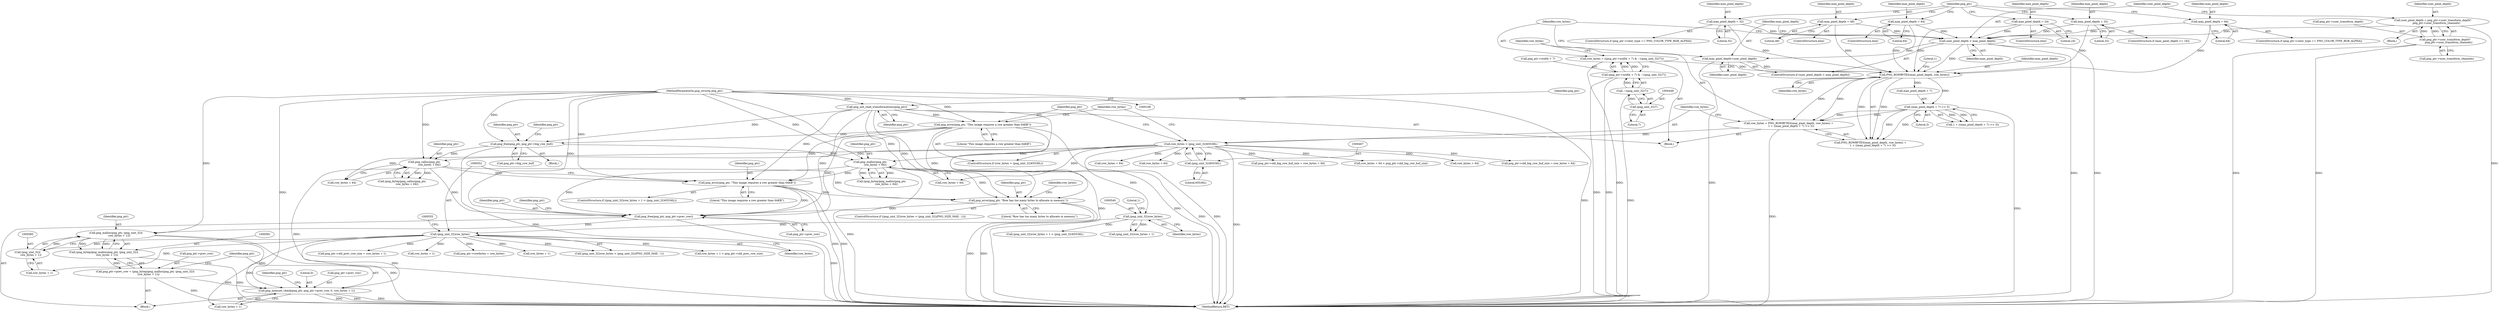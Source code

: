 digraph "0_Chrome_7f3d85b096f66870a15b37c2f40b219b2e292693_19@API" {
"1000589" [label="(Call,png_memset_check(png_ptr, png_ptr->prev_row, 0, row_bytes + 1))"];
"1000582" [label="(Call,png_malloc(png_ptr, (png_uint_32)(\n        row_bytes + 1)))"];
"1000571" [label="(Call,png_free(png_ptr, png_ptr->prev_row))"];
"1000559" [label="(Call,png_error(png_ptr, \"Row has too many bytes to allocate in memory.\"))"];
"1000508" [label="(Call,png_malloc(png_ptr,\n            row_bytes + 64))"];
"1000481" [label="(Call,png_free(png_ptr, png_ptr->big_row_buf))"];
"1000135" [label="(Call,png_init_read_transformations(png_ptr))"];
"1000109" [label="(MethodParameterIn,png_structp png_ptr)"];
"1000469" [label="(Call,png_error(png_ptr, \"This image requires a row greater than 64KB\"))"];
"1000464" [label="(Call,row_bytes > (png_uint_32)65536L)"];
"1000450" [label="(Call,row_bytes = PNG_ROWBYTES(max_pixel_depth, row_bytes) +\n      1 + ((max_pixel_depth + 7) >> 3))"];
"1000453" [label="(Call,PNG_ROWBYTES(max_pixel_depth, row_bytes))"];
"1000393" [label="(Call,max_pixel_depth = 32)"];
"1000435" [label="(Call,max_pixel_depth=user_pixel_depth)"];
"1000432" [label="(Call,user_pixel_depth > max_pixel_depth)"];
"1000422" [label="(Call,user_pixel_depth = png_ptr->user_transform_depth*\n         png_ptr->user_transform_channels)"];
"1000424" [label="(Call,png_ptr->user_transform_depth*\n         png_ptr->user_transform_channels)"];
"1000397" [label="(Call,max_pixel_depth = 24)"];
"1000411" [label="(Call,max_pixel_depth = 48)"];
"1000407" [label="(Call,max_pixel_depth = 64)"];
"1000377" [label="(Call,max_pixel_depth = 64)"];
"1000373" [label="(Call,max_pixel_depth = 32)"];
"1000438" [label="(Call,row_bytes = ((png_ptr->width + 7) & ~((png_uint_32)7)))"];
"1000440" [label="(Call,(png_ptr->width + 7) & ~((png_uint_32)7))"];
"1000446" [label="(Call,~((png_uint_32)7))"];
"1000447" [label="(Call,(png_uint_32)7)"];
"1000458" [label="(Call,(max_pixel_depth + 7) >> 3)"];
"1000466" [label="(Call,(png_uint_32)65536L)"];
"1000496" [label="(Call,png_calloc(png_ptr,\n            row_bytes + 64))"];
"1000546" [label="(Call,png_error(png_ptr, \"This image requires a row greater than 64KB\"))"];
"1000584" [label="(Call,(png_uint_32)(\n        row_bytes + 1))"];
"1000551" [label="(Call,(png_uint_32)row_bytes)"];
"1000539" [label="(Call,(png_uint_32)row_bytes)"];
"1000576" [label="(Call,png_ptr->prev_row = (png_bytep)png_malloc(png_ptr, (png_uint_32)(\n        row_bytes + 1)))"];
"1000580" [label="(Call,(png_bytep)png_malloc(png_ptr, (png_uint_32)(\n        row_bytes + 1)))"];
"1000396" [label="(ControlStructure,else)"];
"1000465" [label="(Identifier,row_bytes)"];
"1000449" [label="(Literal,7)"];
"1000409" [label="(Literal,64)"];
"1000468" [label="(Literal,65536L)"];
"1000452" [label="(Call,PNG_ROWBYTES(max_pixel_depth, row_bytes) +\n      1 + ((max_pixel_depth + 7) >> 3))"];
"1000570" [label="(Block,)"];
"1000549" [label="(ControlStructure,if ((png_uint_32)row_bytes > (png_uint_32)(PNG_SIZE_MAX - 1)))"];
"1000462" [label="(Literal,3)"];
"1000456" [label="(Call,1 + ((max_pixel_depth + 7) >> 3))"];
"1000572" [label="(Identifier,png_ptr)"];
"1000447" [label="(Call,(png_uint_32)7)"];
"1000497" [label="(Identifier,png_ptr)"];
"1000591" [label="(Call,png_ptr->prev_row)"];
"1000422" [label="(Call,user_pixel_depth = png_ptr->user_transform_depth*\n         png_ptr->user_transform_channels)"];
"1000411" [label="(Call,max_pixel_depth = 48)"];
"1000571" [label="(Call,png_free(png_ptr, png_ptr->prev_row))"];
"1000541" [label="(Identifier,row_bytes)"];
"1000471" [label="(Literal,\"This image requires a row greater than 64KB\")"];
"1000439" [label="(Identifier,row_bytes)"];
"1000458" [label="(Call,(max_pixel_depth + 7) >> 3)"];
"1000513" [label="(Call,png_ptr->old_big_row_buf_size = row_bytes + 64)"];
"1000378" [label="(Identifier,max_pixel_depth)"];
"1000546" [label="(Call,png_error(png_ptr, \"This image requires a row greater than 64KB\"))"];
"1000394" [label="(Identifier,max_pixel_depth)"];
"1000413" [label="(Literal,48)"];
"1000379" [label="(Literal,64)"];
"1000605" [label="(Call,png_ptr->rowbytes = row_bytes)"];
"1000560" [label="(Identifier,png_ptr)"];
"1000586" [label="(Call,row_bytes + 1)"];
"1000393" [label="(Call,max_pixel_depth = 32)"];
"1000576" [label="(Call,png_ptr->prev_row = (png_bytep)png_malloc(png_ptr, (png_uint_32)(\n        row_bytes + 1)))"];
"1000551" [label="(Call,(png_uint_32)row_bytes)"];
"1000488" [label="(Identifier,png_ptr)"];
"1000455" [label="(Identifier,row_bytes)"];
"1000424" [label="(Call,png_ptr->user_transform_depth*\n         png_ptr->user_transform_channels)"];
"1000578" [label="(Identifier,png_ptr)"];
"1000602" [label="(Call,row_bytes + 1)"];
"1000510" [label="(Call,row_bytes + 64)"];
"1000417" [label="(Identifier,png_ptr)"];
"1000408" [label="(Identifier,max_pixel_depth)"];
"1000375" [label="(Literal,32)"];
"1000135" [label="(Call,png_init_read_transformations(png_ptr))"];
"1000538" [label="(Call,(png_uint_32)row_bytes + 1)"];
"1000469" [label="(Call,png_error(png_ptr, \"This image requires a row greater than 64KB\"))"];
"1000657" [label="(MethodReturn,RET)"];
"1000475" [label="(Identifier,row_bytes)"];
"1000376" [label="(ControlStructure,else)"];
"1000470" [label="(Identifier,png_ptr)"];
"1000450" [label="(Call,row_bytes = PNG_ROWBYTES(max_pixel_depth, row_bytes) +\n      1 + ((max_pixel_depth + 7) >> 3))"];
"1000473" [label="(Call,row_bytes + 64 > png_ptr->old_big_row_buf_size)"];
"1000431" [label="(ControlStructure,if (user_pixel_depth > max_pixel_depth))"];
"1000542" [label="(Literal,1)"];
"1000582" [label="(Call,png_malloc(png_ptr, (png_uint_32)(\n        row_bytes + 1)))"];
"1000463" [label="(ControlStructure,if (row_bytes > (png_uint_32)65536L))"];
"1000474" [label="(Call,row_bytes + 64)"];
"1000536" [label="(ControlStructure,if ((png_uint_32)row_bytes + 1 > (png_uint_32)65536L))"];
"1000432" [label="(Call,user_pixel_depth > max_pixel_depth)"];
"1000459" [label="(Call,max_pixel_depth + 7)"];
"1000600" [label="(Identifier,png_ptr)"];
"1000550" [label="(Call,(png_uint_32)row_bytes > (png_uint_32)(PNG_SIZE_MAX - 1))"];
"1000584" [label="(Call,(png_uint_32)(\n        row_bytes + 1))"];
"1000483" [label="(Call,png_ptr->big_row_buf)"];
"1000438" [label="(Call,row_bytes = ((png_ptr->width + 7) & ~((png_uint_32)7)))"];
"1000373" [label="(Call,max_pixel_depth = 32)"];
"1000563" [label="(Call,row_bytes + 1 > png_ptr->old_prev_row_size)"];
"1000565" [label="(Identifier,row_bytes)"];
"1000457" [label="(Literal,1)"];
"1000583" [label="(Identifier,png_ptr)"];
"1000110" [label="(Block,)"];
"1000553" [label="(Identifier,row_bytes)"];
"1000537" [label="(Call,(png_uint_32)row_bytes + 1 > (png_uint_32)65536L)"];
"1000412" [label="(Identifier,max_pixel_depth)"];
"1000539" [label="(Call,(png_uint_32)row_bytes)"];
"1000387" [label="(ControlStructure,if (png_ptr->color_type == PNG_COLOR_TYPE_RGB_ALPHA))"];
"1000559" [label="(Call,png_error(png_ptr, \"Row has too many bytes to allocate in memory.\"))"];
"1000466" [label="(Call,(png_uint_32)65536L)"];
"1000395" [label="(Literal,32)"];
"1000374" [label="(Identifier,max_pixel_depth)"];
"1000598" [label="(Call,png_ptr->old_prev_row_size = row_bytes + 1)"];
"1000464" [label="(Call,row_bytes > (png_uint_32)65536L)"];
"1000397" [label="(Call,max_pixel_depth = 24)"];
"1000496" [label="(Call,png_calloc(png_ptr,\n            row_bytes + 64))"];
"1000577" [label="(Call,png_ptr->prev_row)"];
"1000494" [label="(Call,(png_bytep)png_calloc(png_ptr,\n            row_bytes + 64))"];
"1000498" [label="(Call,row_bytes + 64)"];
"1000580" [label="(Call,(png_bytep)png_malloc(png_ptr, (png_uint_32)(\n        row_bytes + 1)))"];
"1000425" [label="(Call,png_ptr->user_transform_depth)"];
"1000407" [label="(Call,max_pixel_depth = 64)"];
"1000564" [label="(Call,row_bytes + 1)"];
"1000547" [label="(Identifier,png_ptr)"];
"1000433" [label="(Identifier,user_pixel_depth)"];
"1000437" [label="(Identifier,user_pixel_depth)"];
"1000509" [label="(Identifier,png_ptr)"];
"1000548" [label="(Literal,\"This image requires a row greater than 64KB\")"];
"1000506" [label="(Call,(png_bytep)png_malloc(png_ptr,\n            row_bytes + 64))"];
"1000451" [label="(Identifier,row_bytes)"];
"1000454" [label="(Identifier,max_pixel_depth)"];
"1000594" [label="(Literal,0)"];
"1000529" [label="(Call,png_ptr->old_big_row_buf_size = row_bytes + 64)"];
"1000533" [label="(Call,row_bytes + 64)"];
"1000109" [label="(MethodParameterIn,png_structp png_ptr)"];
"1000590" [label="(Identifier,png_ptr)"];
"1000595" [label="(Call,row_bytes + 1)"];
"1000480" [label="(Block,)"];
"1000428" [label="(Call,png_ptr->user_transform_channels)"];
"1000399" [label="(Literal,24)"];
"1000369" [label="(ControlStructure,if (max_pixel_depth <= 16))"];
"1000446" [label="(Call,~((png_uint_32)7))"];
"1000436" [label="(Identifier,max_pixel_depth)"];
"1000136" [label="(Identifier,png_ptr)"];
"1000508" [label="(Call,png_malloc(png_ptr,\n            row_bytes + 64))"];
"1000440" [label="(Call,(png_ptr->width + 7) & ~((png_uint_32)7))"];
"1000517" [label="(Call,row_bytes + 64)"];
"1000377" [label="(Call,max_pixel_depth = 64)"];
"1000401" [label="(ControlStructure,if (png_ptr->color_type == PNG_COLOR_TYPE_RGB_ALPHA))"];
"1000573" [label="(Call,png_ptr->prev_row)"];
"1000589" [label="(Call,png_memset_check(png_ptr, png_ptr->prev_row, 0, row_bytes + 1))"];
"1000423" [label="(Identifier,user_pixel_depth)"];
"1000398" [label="(Identifier,max_pixel_depth)"];
"1000561" [label="(Literal,\"Row has too many bytes to allocate in memory.\")"];
"1000139" [label="(Identifier,png_ptr)"];
"1000420" [label="(Block,)"];
"1000453" [label="(Call,PNG_ROWBYTES(max_pixel_depth, row_bytes))"];
"1000482" [label="(Identifier,png_ptr)"];
"1000410" [label="(ControlStructure,else)"];
"1000434" [label="(Identifier,max_pixel_depth)"];
"1000435" [label="(Call,max_pixel_depth=user_pixel_depth)"];
"1000481" [label="(Call,png_free(png_ptr, png_ptr->big_row_buf))"];
"1000441" [label="(Call,png_ptr->width + 7)"];
"1000589" -> "1000570"  [label="AST: "];
"1000589" -> "1000595"  [label="CFG: "];
"1000590" -> "1000589"  [label="AST: "];
"1000591" -> "1000589"  [label="AST: "];
"1000594" -> "1000589"  [label="AST: "];
"1000595" -> "1000589"  [label="AST: "];
"1000600" -> "1000589"  [label="CFG: "];
"1000589" -> "1000657"  [label="DDG: "];
"1000589" -> "1000657"  [label="DDG: "];
"1000589" -> "1000657"  [label="DDG: "];
"1000582" -> "1000589"  [label="DDG: "];
"1000109" -> "1000589"  [label="DDG: "];
"1000576" -> "1000589"  [label="DDG: "];
"1000551" -> "1000589"  [label="DDG: "];
"1000582" -> "1000580"  [label="AST: "];
"1000582" -> "1000584"  [label="CFG: "];
"1000583" -> "1000582"  [label="AST: "];
"1000584" -> "1000582"  [label="AST: "];
"1000580" -> "1000582"  [label="CFG: "];
"1000582" -> "1000657"  [label="DDG: "];
"1000582" -> "1000580"  [label="DDG: "];
"1000582" -> "1000580"  [label="DDG: "];
"1000571" -> "1000582"  [label="DDG: "];
"1000109" -> "1000582"  [label="DDG: "];
"1000584" -> "1000582"  [label="DDG: "];
"1000571" -> "1000570"  [label="AST: "];
"1000571" -> "1000573"  [label="CFG: "];
"1000572" -> "1000571"  [label="AST: "];
"1000573" -> "1000571"  [label="AST: "];
"1000578" -> "1000571"  [label="CFG: "];
"1000571" -> "1000657"  [label="DDG: "];
"1000559" -> "1000571"  [label="DDG: "];
"1000508" -> "1000571"  [label="DDG: "];
"1000496" -> "1000571"  [label="DDG: "];
"1000546" -> "1000571"  [label="DDG: "];
"1000135" -> "1000571"  [label="DDG: "];
"1000469" -> "1000571"  [label="DDG: "];
"1000109" -> "1000571"  [label="DDG: "];
"1000559" -> "1000549"  [label="AST: "];
"1000559" -> "1000561"  [label="CFG: "];
"1000560" -> "1000559"  [label="AST: "];
"1000561" -> "1000559"  [label="AST: "];
"1000565" -> "1000559"  [label="CFG: "];
"1000559" -> "1000657"  [label="DDG: "];
"1000559" -> "1000657"  [label="DDG: "];
"1000508" -> "1000559"  [label="DDG: "];
"1000496" -> "1000559"  [label="DDG: "];
"1000546" -> "1000559"  [label="DDG: "];
"1000135" -> "1000559"  [label="DDG: "];
"1000469" -> "1000559"  [label="DDG: "];
"1000109" -> "1000559"  [label="DDG: "];
"1000508" -> "1000506"  [label="AST: "];
"1000508" -> "1000510"  [label="CFG: "];
"1000509" -> "1000508"  [label="AST: "];
"1000510" -> "1000508"  [label="AST: "];
"1000506" -> "1000508"  [label="CFG: "];
"1000508" -> "1000657"  [label="DDG: "];
"1000508" -> "1000506"  [label="DDG: "];
"1000508" -> "1000506"  [label="DDG: "];
"1000481" -> "1000508"  [label="DDG: "];
"1000109" -> "1000508"  [label="DDG: "];
"1000464" -> "1000508"  [label="DDG: "];
"1000508" -> "1000546"  [label="DDG: "];
"1000481" -> "1000480"  [label="AST: "];
"1000481" -> "1000483"  [label="CFG: "];
"1000482" -> "1000481"  [label="AST: "];
"1000483" -> "1000481"  [label="AST: "];
"1000488" -> "1000481"  [label="CFG: "];
"1000481" -> "1000657"  [label="DDG: "];
"1000135" -> "1000481"  [label="DDG: "];
"1000469" -> "1000481"  [label="DDG: "];
"1000109" -> "1000481"  [label="DDG: "];
"1000481" -> "1000496"  [label="DDG: "];
"1000135" -> "1000110"  [label="AST: "];
"1000135" -> "1000136"  [label="CFG: "];
"1000136" -> "1000135"  [label="AST: "];
"1000139" -> "1000135"  [label="CFG: "];
"1000135" -> "1000657"  [label="DDG: "];
"1000135" -> "1000657"  [label="DDG: "];
"1000109" -> "1000135"  [label="DDG: "];
"1000135" -> "1000469"  [label="DDG: "];
"1000135" -> "1000546"  [label="DDG: "];
"1000109" -> "1000108"  [label="AST: "];
"1000109" -> "1000657"  [label="DDG: "];
"1000109" -> "1000469"  [label="DDG: "];
"1000109" -> "1000496"  [label="DDG: "];
"1000109" -> "1000546"  [label="DDG: "];
"1000469" -> "1000463"  [label="AST: "];
"1000469" -> "1000471"  [label="CFG: "];
"1000470" -> "1000469"  [label="AST: "];
"1000471" -> "1000469"  [label="AST: "];
"1000475" -> "1000469"  [label="CFG: "];
"1000469" -> "1000657"  [label="DDG: "];
"1000469" -> "1000657"  [label="DDG: "];
"1000469" -> "1000546"  [label="DDG: "];
"1000464" -> "1000463"  [label="AST: "];
"1000464" -> "1000466"  [label="CFG: "];
"1000465" -> "1000464"  [label="AST: "];
"1000466" -> "1000464"  [label="AST: "];
"1000470" -> "1000464"  [label="CFG: "];
"1000475" -> "1000464"  [label="CFG: "];
"1000464" -> "1000657"  [label="DDG: "];
"1000450" -> "1000464"  [label="DDG: "];
"1000466" -> "1000464"  [label="DDG: "];
"1000464" -> "1000473"  [label="DDG: "];
"1000464" -> "1000474"  [label="DDG: "];
"1000464" -> "1000496"  [label="DDG: "];
"1000464" -> "1000498"  [label="DDG: "];
"1000464" -> "1000510"  [label="DDG: "];
"1000464" -> "1000513"  [label="DDG: "];
"1000464" -> "1000517"  [label="DDG: "];
"1000464" -> "1000529"  [label="DDG: "];
"1000464" -> "1000533"  [label="DDG: "];
"1000464" -> "1000539"  [label="DDG: "];
"1000450" -> "1000110"  [label="AST: "];
"1000450" -> "1000452"  [label="CFG: "];
"1000451" -> "1000450"  [label="AST: "];
"1000452" -> "1000450"  [label="AST: "];
"1000465" -> "1000450"  [label="CFG: "];
"1000450" -> "1000657"  [label="DDG: "];
"1000453" -> "1000450"  [label="DDG: "];
"1000453" -> "1000450"  [label="DDG: "];
"1000458" -> "1000450"  [label="DDG: "];
"1000458" -> "1000450"  [label="DDG: "];
"1000453" -> "1000452"  [label="AST: "];
"1000453" -> "1000455"  [label="CFG: "];
"1000454" -> "1000453"  [label="AST: "];
"1000455" -> "1000453"  [label="AST: "];
"1000457" -> "1000453"  [label="CFG: "];
"1000453" -> "1000452"  [label="DDG: "];
"1000453" -> "1000452"  [label="DDG: "];
"1000393" -> "1000453"  [label="DDG: "];
"1000435" -> "1000453"  [label="DDG: "];
"1000397" -> "1000453"  [label="DDG: "];
"1000411" -> "1000453"  [label="DDG: "];
"1000377" -> "1000453"  [label="DDG: "];
"1000373" -> "1000453"  [label="DDG: "];
"1000432" -> "1000453"  [label="DDG: "];
"1000407" -> "1000453"  [label="DDG: "];
"1000438" -> "1000453"  [label="DDG: "];
"1000453" -> "1000458"  [label="DDG: "];
"1000453" -> "1000459"  [label="DDG: "];
"1000393" -> "1000387"  [label="AST: "];
"1000393" -> "1000395"  [label="CFG: "];
"1000394" -> "1000393"  [label="AST: "];
"1000395" -> "1000393"  [label="AST: "];
"1000417" -> "1000393"  [label="CFG: "];
"1000393" -> "1000432"  [label="DDG: "];
"1000435" -> "1000431"  [label="AST: "];
"1000435" -> "1000437"  [label="CFG: "];
"1000436" -> "1000435"  [label="AST: "];
"1000437" -> "1000435"  [label="AST: "];
"1000439" -> "1000435"  [label="CFG: "];
"1000435" -> "1000657"  [label="DDG: "];
"1000432" -> "1000435"  [label="DDG: "];
"1000432" -> "1000431"  [label="AST: "];
"1000432" -> "1000434"  [label="CFG: "];
"1000433" -> "1000432"  [label="AST: "];
"1000434" -> "1000432"  [label="AST: "];
"1000436" -> "1000432"  [label="CFG: "];
"1000439" -> "1000432"  [label="CFG: "];
"1000432" -> "1000657"  [label="DDG: "];
"1000432" -> "1000657"  [label="DDG: "];
"1000422" -> "1000432"  [label="DDG: "];
"1000397" -> "1000432"  [label="DDG: "];
"1000411" -> "1000432"  [label="DDG: "];
"1000407" -> "1000432"  [label="DDG: "];
"1000377" -> "1000432"  [label="DDG: "];
"1000373" -> "1000432"  [label="DDG: "];
"1000422" -> "1000420"  [label="AST: "];
"1000422" -> "1000424"  [label="CFG: "];
"1000423" -> "1000422"  [label="AST: "];
"1000424" -> "1000422"  [label="AST: "];
"1000433" -> "1000422"  [label="CFG: "];
"1000422" -> "1000657"  [label="DDG: "];
"1000424" -> "1000422"  [label="DDG: "];
"1000424" -> "1000422"  [label="DDG: "];
"1000424" -> "1000428"  [label="CFG: "];
"1000425" -> "1000424"  [label="AST: "];
"1000428" -> "1000424"  [label="AST: "];
"1000424" -> "1000657"  [label="DDG: "];
"1000424" -> "1000657"  [label="DDG: "];
"1000397" -> "1000396"  [label="AST: "];
"1000397" -> "1000399"  [label="CFG: "];
"1000398" -> "1000397"  [label="AST: "];
"1000399" -> "1000397"  [label="AST: "];
"1000417" -> "1000397"  [label="CFG: "];
"1000411" -> "1000410"  [label="AST: "];
"1000411" -> "1000413"  [label="CFG: "];
"1000412" -> "1000411"  [label="AST: "];
"1000413" -> "1000411"  [label="AST: "];
"1000417" -> "1000411"  [label="CFG: "];
"1000407" -> "1000401"  [label="AST: "];
"1000407" -> "1000409"  [label="CFG: "];
"1000408" -> "1000407"  [label="AST: "];
"1000409" -> "1000407"  [label="AST: "];
"1000417" -> "1000407"  [label="CFG: "];
"1000377" -> "1000376"  [label="AST: "];
"1000377" -> "1000379"  [label="CFG: "];
"1000378" -> "1000377"  [label="AST: "];
"1000379" -> "1000377"  [label="AST: "];
"1000417" -> "1000377"  [label="CFG: "];
"1000373" -> "1000369"  [label="AST: "];
"1000373" -> "1000375"  [label="CFG: "];
"1000374" -> "1000373"  [label="AST: "];
"1000375" -> "1000373"  [label="AST: "];
"1000417" -> "1000373"  [label="CFG: "];
"1000438" -> "1000110"  [label="AST: "];
"1000438" -> "1000440"  [label="CFG: "];
"1000439" -> "1000438"  [label="AST: "];
"1000440" -> "1000438"  [label="AST: "];
"1000451" -> "1000438"  [label="CFG: "];
"1000438" -> "1000657"  [label="DDG: "];
"1000440" -> "1000438"  [label="DDG: "];
"1000440" -> "1000438"  [label="DDG: "];
"1000440" -> "1000446"  [label="CFG: "];
"1000441" -> "1000440"  [label="AST: "];
"1000446" -> "1000440"  [label="AST: "];
"1000440" -> "1000657"  [label="DDG: "];
"1000440" -> "1000657"  [label="DDG: "];
"1000446" -> "1000440"  [label="DDG: "];
"1000446" -> "1000447"  [label="CFG: "];
"1000447" -> "1000446"  [label="AST: "];
"1000446" -> "1000657"  [label="DDG: "];
"1000447" -> "1000446"  [label="DDG: "];
"1000447" -> "1000449"  [label="CFG: "];
"1000448" -> "1000447"  [label="AST: "];
"1000449" -> "1000447"  [label="AST: "];
"1000458" -> "1000456"  [label="AST: "];
"1000458" -> "1000462"  [label="CFG: "];
"1000459" -> "1000458"  [label="AST: "];
"1000462" -> "1000458"  [label="AST: "];
"1000456" -> "1000458"  [label="CFG: "];
"1000458" -> "1000657"  [label="DDG: "];
"1000458" -> "1000452"  [label="DDG: "];
"1000458" -> "1000452"  [label="DDG: "];
"1000458" -> "1000456"  [label="DDG: "];
"1000458" -> "1000456"  [label="DDG: "];
"1000466" -> "1000468"  [label="CFG: "];
"1000467" -> "1000466"  [label="AST: "];
"1000468" -> "1000466"  [label="AST: "];
"1000496" -> "1000494"  [label="AST: "];
"1000496" -> "1000498"  [label="CFG: "];
"1000497" -> "1000496"  [label="AST: "];
"1000498" -> "1000496"  [label="AST: "];
"1000494" -> "1000496"  [label="CFG: "];
"1000496" -> "1000657"  [label="DDG: "];
"1000496" -> "1000494"  [label="DDG: "];
"1000496" -> "1000494"  [label="DDG: "];
"1000496" -> "1000546"  [label="DDG: "];
"1000546" -> "1000536"  [label="AST: "];
"1000546" -> "1000548"  [label="CFG: "];
"1000547" -> "1000546"  [label="AST: "];
"1000548" -> "1000546"  [label="AST: "];
"1000552" -> "1000546"  [label="CFG: "];
"1000546" -> "1000657"  [label="DDG: "];
"1000546" -> "1000657"  [label="DDG: "];
"1000584" -> "1000586"  [label="CFG: "];
"1000585" -> "1000584"  [label="AST: "];
"1000586" -> "1000584"  [label="AST: "];
"1000551" -> "1000584"  [label="DDG: "];
"1000551" -> "1000550"  [label="AST: "];
"1000551" -> "1000553"  [label="CFG: "];
"1000552" -> "1000551"  [label="AST: "];
"1000553" -> "1000551"  [label="AST: "];
"1000555" -> "1000551"  [label="CFG: "];
"1000551" -> "1000550"  [label="DDG: "];
"1000539" -> "1000551"  [label="DDG: "];
"1000551" -> "1000563"  [label="DDG: "];
"1000551" -> "1000564"  [label="DDG: "];
"1000551" -> "1000586"  [label="DDG: "];
"1000551" -> "1000595"  [label="DDG: "];
"1000551" -> "1000598"  [label="DDG: "];
"1000551" -> "1000602"  [label="DDG: "];
"1000551" -> "1000605"  [label="DDG: "];
"1000539" -> "1000538"  [label="AST: "];
"1000539" -> "1000541"  [label="CFG: "];
"1000540" -> "1000539"  [label="AST: "];
"1000541" -> "1000539"  [label="AST: "];
"1000542" -> "1000539"  [label="CFG: "];
"1000539" -> "1000537"  [label="DDG: "];
"1000539" -> "1000538"  [label="DDG: "];
"1000576" -> "1000570"  [label="AST: "];
"1000576" -> "1000580"  [label="CFG: "];
"1000577" -> "1000576"  [label="AST: "];
"1000580" -> "1000576"  [label="AST: "];
"1000590" -> "1000576"  [label="CFG: "];
"1000576" -> "1000657"  [label="DDG: "];
"1000580" -> "1000576"  [label="DDG: "];
"1000581" -> "1000580"  [label="AST: "];
"1000580" -> "1000657"  [label="DDG: "];
}
